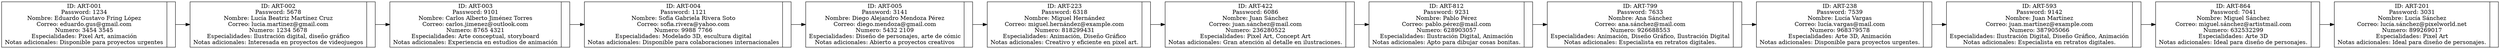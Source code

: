 digraph G {
            rankdir=LR;
            node[shape=record, height=.1]
            nodo1[label="{ID: ART-001\nPassword: 1234\nNombre: Eduardo Gustavo Fring López\nCorreo: eduardo.gus@gmail.com\nNumero: 3454 3545\nEspecialidades: Pixel Art, animación\nNotas adicionales: Disponible para proyectos urgentes\n|<f1>}"];
nodo2[label="{ID: ART-002\nPassword: 5678\nNombre: Lucía Beatriz Martínez Cruz\nCorreo: lucia.martinez@gmail.com\nNumero: 1234 5678\nEspecialidades: Ilustración digital, diseño gráfico\nNotas adicionales: Interesada en proyectos de videojuegos\n|<f1>}"];
nodo3[label="{ID: ART-003\nPassword: 9101\nNombre: Carlos Alberto Jiménez Torres\nCorreo: carlos.jimenez@outlook.com\nNumero: 8765 4321\nEspecialidades: Arte conceptual, storyboard\nNotas adicionales: Experiencia en estudios de animación\n|<f1>}"];
nodo4[label="{ID: ART-004\nPassword: 1121\nNombre: Sofía Gabriela Rivera Soto\nCorreo: sofia.rivera@yahoo.com\nNumero: 9988 7766\nEspecialidades: Modelado 3D, escultura digital\nNotas adicionales: Disponible para colaboraciones internacionales\n|<f1>}"];
nodo5[label="{ID: ART-005\nPassword: 3141\nNombre: Diego Alejandro Mendoza Pérez\nCorreo: diego.mendoza@gmail.com\nNumero: 5432 2109\nEspecialidades: Diseño de personajes, arte de cómic\nNotas adicionales: Abierto a proyectos creativos\n|<f1>}"];
nodo6[label="{ID: ART-223\nPassword: 6318\nNombre: Miguel Hernández\nCorreo: miguel.hernández@example.com\nNumero: 818299431\nEspecialidades: Animación, Diseño Gráfico\nNotas adicionales: Creativo y eficiente en pixel art.\n|<f1>}"];
nodo7[label="{ID: ART-422\nPassword: 6086\nNombre: Juan Sánchez\nCorreo: juan.sánchez@mail.com\nNumero: 236280522\nEspecialidades: Pixel Art, Concept Art\nNotas adicionales: Gran atención al detalle en ilustraciones.\n|<f1>}"];
nodo8[label="{ID: ART-812\nPassword: 9231\nNombre: Pablo Pérez\nCorreo: pablo.pérez@mail.com\nNumero: 628903057\nEspecialidades: Ilustración Digital, Animación\nNotas adicionales: Apto para dibujar cosas bonitas.\n|<f1>}"];
nodo9[label="{ID: ART-799\nPassword: 7633\nNombre: Ana Sánchez\nCorreo: ana.sánchez@mail.com\nNumero: 926688553\nEspecialidades: Animación, Diseño Gráfico, Ilustración Digital\nNotas adicionales: Especialista en retratos digitales.\n|<f1>}"];
nodo10[label="{ID: ART-238\nPassword: 7539\nNombre: Lucía Vargas\nCorreo: lucía.vargas@mail.com\nNumero: 968379578\nEspecialidades: Arte 3D, Animación\nNotas adicionales: Disponible para proyectos urgentes.\n|<f1>}"];
nodo11[label="{ID: ART-593\nPassword: 9142\nNombre: Juan Martínez\nCorreo: juan.martínez@example.com\nNumero: 387905066\nEspecialidades: Ilustración Digital, Diseño Gráfico, Animación\nNotas adicionales: Especialista en retratos digitales.\n|<f1>}"];
nodo12[label="{ID: ART-864\nPassword: 7041\nNombre: Miguel Sánchez\nCorreo: miguel.sánchez@artistmail.com\nNumero: 632532299\nEspecialidades: Arte 3D\nNotas adicionales: Ideal para diseño de personajes.\n|<f1>}"];
nodo13[label="{ID: ART-201\nPassword: 3031\nNombre: Lucía Sánchez\nCorreo: lucía.sánchez@pixelworld.net\nNumero: 899269017\nEspecialidades: Pixel Art\nNotas adicionales: Ideal para diseño de personajes.\n|<f1>}"];
nodo1 -> nodo2;
nodo2 -> nodo3;
nodo3 -> nodo4;
nodo4 -> nodo5;
nodo5 -> nodo6;
nodo6 -> nodo7;
nodo7 -> nodo8;
nodo8 -> nodo9;
nodo9 -> nodo10;
nodo10 -> nodo11;
nodo11 -> nodo12;
nodo12 -> nodo13;
}